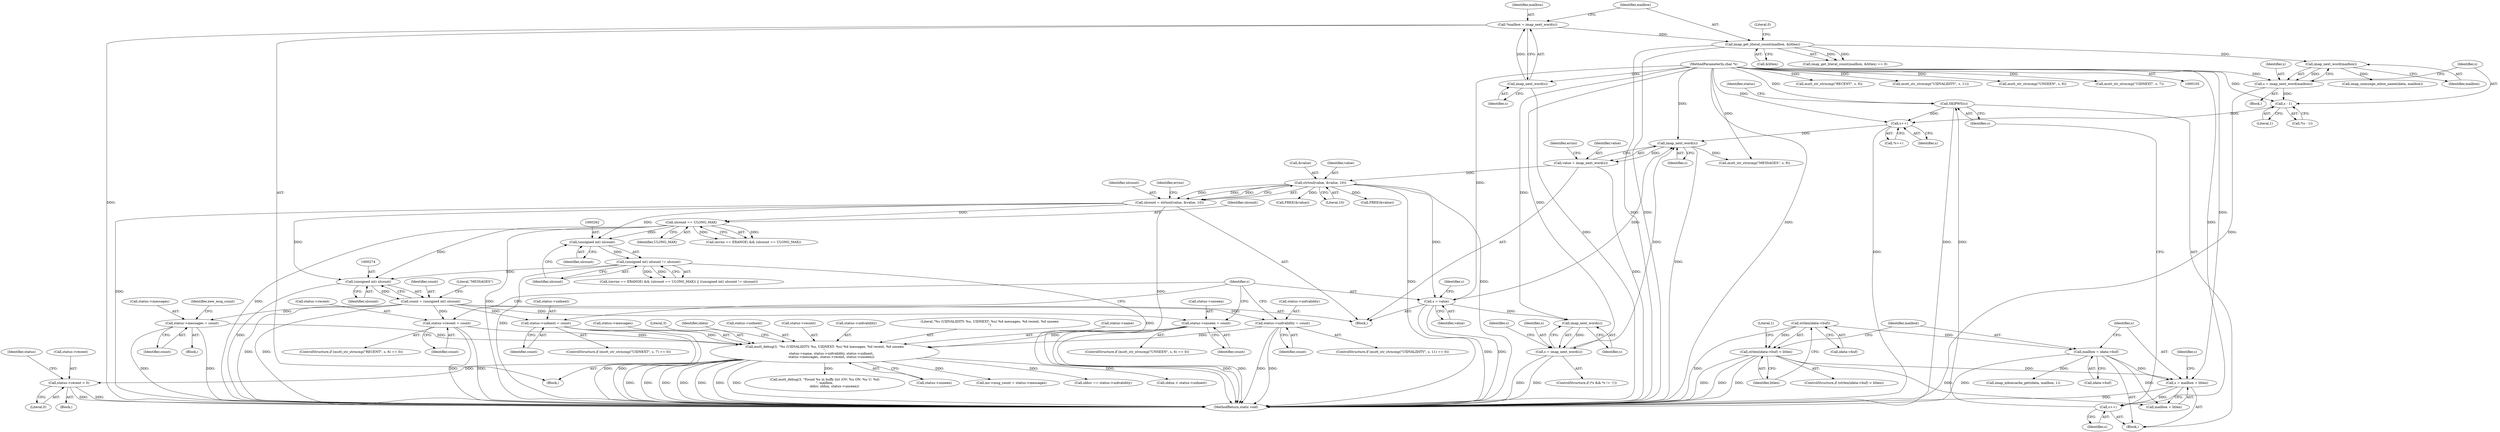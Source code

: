 digraph "0_neomutt_3c49c44be9b459d9c616bcaef6eb5d51298c1741@pointer" {
"1000530" [label="(Call,status->recent > 0)"];
"1000359" [label="(Call,mutt_debug(3, \"%s (UIDVALIDITY: %u, UIDNEXT: %u) %d messages, %d recent, %d unseen\n\",\n             status->name, status->uidvalidity, status->uidnext,\n             status->messages, status->recent, status->unseen))"];
"1000326" [label="(Call,status->uidvalidity = count)"];
"1000271" [label="(Call,count = (unsigned int) ulcount)"];
"1000273" [label="(Call,(unsigned int) ulcount)"];
"1000260" [label="(Call,(unsigned int) ulcount != ulcount)"];
"1000261" [label="(Call,(unsigned int) ulcount)"];
"1000257" [label="(Call,ulcount == ULONG_MAX)"];
"1000244" [label="(Call,ulcount = strtoul(value, &value, 10))"];
"1000246" [label="(Call,strtoul(value, &value, 10))"];
"1000236" [label="(Call,value = imap_next_word(s))"];
"1000238" [label="(Call,imap_next_word(s))"];
"1000355" [label="(Call,s = imap_next_word(s))"];
"1000357" [label="(Call,imap_next_word(s))"];
"1000344" [label="(Call,s = value)"];
"1000107" [label="(MethodParameterIn,char *s)"];
"1000219" [label="(Call,s++)"];
"1000193" [label="(Call,s - 1)"];
"1000187" [label="(Call,s = imap_next_word(mailbox))"];
"1000189" [label="(Call,imap_next_word(mailbox))"];
"1000137" [label="(Call,imap_get_literal_count(mailbox, &litlen))"];
"1000131" [label="(Call,*mailbox = imap_next_word(s))"];
"1000133" [label="(Call,imap_next_word(s))"];
"1000183" [label="(Call,SKIPWS(s))"];
"1000181" [label="(Call,s++)"];
"1000172" [label="(Call,s = mailbox + litlen)"];
"1000167" [label="(Call,mailbox = idata->buf)"];
"1000157" [label="(Call,strlen(idata->buf))"];
"1000156" [label="(Call,strlen(idata->buf) < litlen)"];
"1000313" [label="(Call,status->uidnext = count)"];
"1000284" [label="(Call,status->messages = count)"];
"1000300" [label="(Call,status->recent = count)"];
"1000339" [label="(Call,status->unseen = count)"];
"1000490" [label="(Call,mutt_debug(3, \"Found %s in buffy list (OV: %u ON: %u U: %d)\n\", mailbox,\n                   olduv, oldun, status->unseen))"];
"1000141" [label="(Literal,0)"];
"1000365" [label="(Call,status->uidvalidity)"];
"1000193" [label="(Call,s - 1)"];
"1000202" [label="(Call,imap_mboxcache_get(idata, mailbox, 1))"];
"1000295" [label="(Call,mutt_str_strncmp(\"RECENT\", s, 6))"];
"1000156" [label="(Call,strlen(idata->buf) < litlen)"];
"1000184" [label="(Identifier,s)"];
"1000330" [label="(Identifier,count)"];
"1000327" [label="(Call,status->uidvalidity)"];
"1000355" [label="(Call,s = imap_next_word(s))"];
"1000300" [label="(Call,status->recent = count)"];
"1000194" [label="(Identifier,s)"];
"1000157" [label="(Call,strlen(idata->buf))"];
"1000218" [label="(Call,*s++)"];
"1000356" [label="(Identifier,s)"];
"1000139" [label="(Call,&litlen)"];
"1000272" [label="(Identifier,count)"];
"1000255" [label="(Identifier,errno)"];
"1000186" [label="(Block,)"];
"1000531" [label="(Call,status->recent)"];
"1000377" [label="(Call,status->unseen)"];
"1000260" [label="(Call,(unsigned int) ulcount != ulcount)"];
"1000188" [label="(Identifier,s)"];
"1000187" [label="(Call,s = imap_next_word(mailbox))"];
"1000183" [label="(Call,SKIPWS(s))"];
"1000301" [label="(Call,status->recent)"];
"1000138" [label="(Identifier,mailbox)"];
"1000326" [label="(Call,status->uidvalidity = count)"];
"1000346" [label="(Identifier,value)"];
"1000538" [label="(Identifier,status)"];
"1000584" [label="(MethodReturn,static void)"];
"1000314" [label="(Call,status->uidnext)"];
"1000321" [label="(Call,mutt_str_strncmp(\"UIDVALIDITY\", s, 11))"];
"1000172" [label="(Call,s = mailbox + litlen)"];
"1000244" [label="(Call,ulcount = strtoul(value, &value, 10))"];
"1000181" [label="(Call,s++)"];
"1000168" [label="(Identifier,mailbox)"];
"1000248" [label="(Call,&value)"];
"1000174" [label="(Call,mailbox + litlen)"];
"1000361" [label="(Literal,\"%s (UIDVALIDITY: %u, UIDNEXT: %u) %d messages, %d recent, %d unseen\n\")"];
"1000137" [label="(Call,imap_get_literal_count(mailbox, &litlen))"];
"1000288" [label="(Identifier,count)"];
"1000261" [label="(Call,(unsigned int) ulcount)"];
"1000258" [label="(Identifier,ulcount)"];
"1000362" [label="(Call,status->name)"];
"1000273" [label="(Call,(unsigned int) ulcount)"];
"1000306" [label="(ControlStructure,if (mutt_str_strncmp(\"UIDNEXT\", s, 7) == 0))"];
"1000241" [label="(Identifier,errno)"];
"1000552" [label="(Call,inc->msg_count = status->messages)"];
"1000304" [label="(Identifier,count)"];
"1000529" [label="(Block,)"];
"1000275" [label="(Identifier,ulcount)"];
"1000284" [label="(Call,status->messages = count)"];
"1000161" [label="(Identifier,litlen)"];
"1000371" [label="(Call,status->messages)"];
"1000360" [label="(Literal,3)"];
"1000359" [label="(Call,mutt_debug(3, \"%s (UIDVALIDITY: %u, UIDNEXT: %u) %d messages, %d recent, %d unseen\n\",\n             status->name, status->uidvalidity, status->uidnext,\n             status->messages, status->recent, status->unseen))"];
"1000173" [label="(Identifier,s)"];
"1000259" [label="(Identifier,ULONG_MAX)"];
"1000357" [label="(Call,imap_next_word(s))"];
"1000134" [label="(Identifier,s)"];
"1000169" [label="(Call,idata->buf)"];
"1000505" [label="(Call,olduv == status->uidvalidity)"];
"1000236" [label="(Call,value = imap_next_word(s))"];
"1000235" [label="(Block,)"];
"1000290" [label="(Identifier,new_msg_count)"];
"1000334" [label="(Call,mutt_str_strncmp(\"UNSEEN\", s, 6))"];
"1000347" [label="(ControlStructure,if (*s && *s != ')'))"];
"1000252" [label="(Call,((errno == ERANGE) && (ulcount == ULONG_MAX)) || ((unsigned int) ulcount != ulcount))"];
"1000283" [label="(Block,)"];
"1000339" [label="(Call,status->unseen = count)"];
"1000572" [label="(Call,FREE(&value))"];
"1000219" [label="(Call,s++)"];
"1000164" [label="(Literal,1)"];
"1000383" [label="(Identifier,idata)"];
"1000340" [label="(Call,status->unseen)"];
"1000332" [label="(ControlStructure,if (mutt_str_strncmp(\"UNSEEN\", s, 6) == 0))"];
"1000192" [label="(Call,*(s - 1))"];
"1000195" [label="(Literal,1)"];
"1000512" [label="(Call,oldun < status->uidnext)"];
"1000182" [label="(Identifier,s)"];
"1000257" [label="(Call,ulcount == ULONG_MAX)"];
"1000343" [label="(Identifier,count)"];
"1000245" [label="(Identifier,ulcount)"];
"1000131" [label="(Call,*mailbox = imap_next_word(s))"];
"1000132" [label="(Identifier,mailbox)"];
"1000278" [label="(Call,mutt_str_strncmp(\"MESSAGES\", s, 8))"];
"1000179" [label="(Identifier,s)"];
"1000279" [label="(Literal,\"MESSAGES\")"];
"1000368" [label="(Call,status->uidnext)"];
"1000271" [label="(Call,count = (unsigned int) ulcount)"];
"1000237" [label="(Identifier,value)"];
"1000246" [label="(Call,strtoul(value, &value, 10))"];
"1000530" [label="(Call,status->recent > 0)"];
"1000142" [label="(Block,)"];
"1000285" [label="(Call,status->messages)"];
"1000238" [label="(Call,imap_next_word(s))"];
"1000250" [label="(Literal,10)"];
"1000308" [label="(Call,mutt_str_strncmp(\"UIDNEXT\", s, 7))"];
"1000201" [label="(Identifier,status)"];
"1000253" [label="(Call,(errno == ERANGE) && (ulcount == ULONG_MAX))"];
"1000167" [label="(Call,mailbox = idata->buf)"];
"1000317" [label="(Identifier,count)"];
"1000197" [label="(Call,imap_unmunge_mbox_name(idata, mailbox))"];
"1000189" [label="(Call,imap_next_word(mailbox))"];
"1000374" [label="(Call,status->recent)"];
"1000576" [label="(Call,FREE(&value))"];
"1000358" [label="(Identifier,s)"];
"1000264" [label="(Identifier,ulcount)"];
"1000107" [label="(MethodParameterIn,char *s)"];
"1000313" [label="(Call,status->uidnext = count)"];
"1000190" [label="(Identifier,mailbox)"];
"1000136" [label="(Call,imap_get_literal_count(mailbox, &litlen) == 0)"];
"1000534" [label="(Literal,0)"];
"1000350" [label="(Identifier,s)"];
"1000293" [label="(ControlStructure,if (mutt_str_strncmp(\"RECENT\", s, 6) == 0))"];
"1000247" [label="(Identifier,value)"];
"1000345" [label="(Identifier,s)"];
"1000155" [label="(ControlStructure,if (strlen(idata->buf) < litlen))"];
"1000319" [label="(ControlStructure,if (mutt_str_strncmp(\"UIDVALIDITY\", s, 11) == 0))"];
"1000263" [label="(Identifier,ulcount)"];
"1000133" [label="(Call,imap_next_word(s))"];
"1000220" [label="(Identifier,s)"];
"1000158" [label="(Call,idata->buf)"];
"1000344" [label="(Call,s = value)"];
"1000230" [label="(Identifier,s)"];
"1000108" [label="(Block,)"];
"1000239" [label="(Identifier,s)"];
"1000530" -> "1000529"  [label="AST: "];
"1000530" -> "1000534"  [label="CFG: "];
"1000531" -> "1000530"  [label="AST: "];
"1000534" -> "1000530"  [label="AST: "];
"1000538" -> "1000530"  [label="CFG: "];
"1000530" -> "1000584"  [label="DDG: "];
"1000530" -> "1000584"  [label="DDG: "];
"1000359" -> "1000530"  [label="DDG: "];
"1000359" -> "1000108"  [label="AST: "];
"1000359" -> "1000377"  [label="CFG: "];
"1000360" -> "1000359"  [label="AST: "];
"1000361" -> "1000359"  [label="AST: "];
"1000362" -> "1000359"  [label="AST: "];
"1000365" -> "1000359"  [label="AST: "];
"1000368" -> "1000359"  [label="AST: "];
"1000371" -> "1000359"  [label="AST: "];
"1000374" -> "1000359"  [label="AST: "];
"1000377" -> "1000359"  [label="AST: "];
"1000383" -> "1000359"  [label="CFG: "];
"1000359" -> "1000584"  [label="DDG: "];
"1000359" -> "1000584"  [label="DDG: "];
"1000359" -> "1000584"  [label="DDG: "];
"1000359" -> "1000584"  [label="DDG: "];
"1000359" -> "1000584"  [label="DDG: "];
"1000359" -> "1000584"  [label="DDG: "];
"1000359" -> "1000584"  [label="DDG: "];
"1000326" -> "1000359"  [label="DDG: "];
"1000313" -> "1000359"  [label="DDG: "];
"1000284" -> "1000359"  [label="DDG: "];
"1000300" -> "1000359"  [label="DDG: "];
"1000339" -> "1000359"  [label="DDG: "];
"1000359" -> "1000490"  [label="DDG: "];
"1000359" -> "1000505"  [label="DDG: "];
"1000359" -> "1000512"  [label="DDG: "];
"1000359" -> "1000552"  [label="DDG: "];
"1000326" -> "1000319"  [label="AST: "];
"1000326" -> "1000330"  [label="CFG: "];
"1000327" -> "1000326"  [label="AST: "];
"1000330" -> "1000326"  [label="AST: "];
"1000345" -> "1000326"  [label="CFG: "];
"1000326" -> "1000584"  [label="DDG: "];
"1000326" -> "1000584"  [label="DDG: "];
"1000271" -> "1000326"  [label="DDG: "];
"1000271" -> "1000235"  [label="AST: "];
"1000271" -> "1000273"  [label="CFG: "];
"1000272" -> "1000271"  [label="AST: "];
"1000273" -> "1000271"  [label="AST: "];
"1000279" -> "1000271"  [label="CFG: "];
"1000271" -> "1000584"  [label="DDG: "];
"1000271" -> "1000584"  [label="DDG: "];
"1000273" -> "1000271"  [label="DDG: "];
"1000271" -> "1000284"  [label="DDG: "];
"1000271" -> "1000300"  [label="DDG: "];
"1000271" -> "1000313"  [label="DDG: "];
"1000271" -> "1000339"  [label="DDG: "];
"1000273" -> "1000275"  [label="CFG: "];
"1000274" -> "1000273"  [label="AST: "];
"1000275" -> "1000273"  [label="AST: "];
"1000273" -> "1000584"  [label="DDG: "];
"1000260" -> "1000273"  [label="DDG: "];
"1000257" -> "1000273"  [label="DDG: "];
"1000244" -> "1000273"  [label="DDG: "];
"1000260" -> "1000252"  [label="AST: "];
"1000260" -> "1000264"  [label="CFG: "];
"1000261" -> "1000260"  [label="AST: "];
"1000264" -> "1000260"  [label="AST: "];
"1000252" -> "1000260"  [label="CFG: "];
"1000260" -> "1000584"  [label="DDG: "];
"1000260" -> "1000584"  [label="DDG: "];
"1000260" -> "1000252"  [label="DDG: "];
"1000260" -> "1000252"  [label="DDG: "];
"1000261" -> "1000260"  [label="DDG: "];
"1000261" -> "1000263"  [label="CFG: "];
"1000262" -> "1000261"  [label="AST: "];
"1000263" -> "1000261"  [label="AST: "];
"1000264" -> "1000261"  [label="CFG: "];
"1000257" -> "1000261"  [label="DDG: "];
"1000244" -> "1000261"  [label="DDG: "];
"1000257" -> "1000253"  [label="AST: "];
"1000257" -> "1000259"  [label="CFG: "];
"1000258" -> "1000257"  [label="AST: "];
"1000259" -> "1000257"  [label="AST: "];
"1000253" -> "1000257"  [label="CFG: "];
"1000257" -> "1000584"  [label="DDG: "];
"1000257" -> "1000584"  [label="DDG: "];
"1000257" -> "1000253"  [label="DDG: "];
"1000257" -> "1000253"  [label="DDG: "];
"1000244" -> "1000257"  [label="DDG: "];
"1000244" -> "1000235"  [label="AST: "];
"1000244" -> "1000246"  [label="CFG: "];
"1000245" -> "1000244"  [label="AST: "];
"1000246" -> "1000244"  [label="AST: "];
"1000255" -> "1000244"  [label="CFG: "];
"1000244" -> "1000584"  [label="DDG: "];
"1000244" -> "1000584"  [label="DDG: "];
"1000246" -> "1000244"  [label="DDG: "];
"1000246" -> "1000244"  [label="DDG: "];
"1000246" -> "1000244"  [label="DDG: "];
"1000246" -> "1000250"  [label="CFG: "];
"1000247" -> "1000246"  [label="AST: "];
"1000248" -> "1000246"  [label="AST: "];
"1000250" -> "1000246"  [label="AST: "];
"1000246" -> "1000584"  [label="DDG: "];
"1000246" -> "1000584"  [label="DDG: "];
"1000236" -> "1000246"  [label="DDG: "];
"1000246" -> "1000344"  [label="DDG: "];
"1000246" -> "1000572"  [label="DDG: "];
"1000246" -> "1000576"  [label="DDG: "];
"1000236" -> "1000235"  [label="AST: "];
"1000236" -> "1000238"  [label="CFG: "];
"1000237" -> "1000236"  [label="AST: "];
"1000238" -> "1000236"  [label="AST: "];
"1000241" -> "1000236"  [label="CFG: "];
"1000236" -> "1000584"  [label="DDG: "];
"1000238" -> "1000236"  [label="DDG: "];
"1000238" -> "1000239"  [label="CFG: "];
"1000239" -> "1000238"  [label="AST: "];
"1000238" -> "1000584"  [label="DDG: "];
"1000355" -> "1000238"  [label="DDG: "];
"1000219" -> "1000238"  [label="DDG: "];
"1000344" -> "1000238"  [label="DDG: "];
"1000107" -> "1000238"  [label="DDG: "];
"1000238" -> "1000278"  [label="DDG: "];
"1000355" -> "1000347"  [label="AST: "];
"1000355" -> "1000357"  [label="CFG: "];
"1000356" -> "1000355"  [label="AST: "];
"1000357" -> "1000355"  [label="AST: "];
"1000230" -> "1000355"  [label="CFG: "];
"1000355" -> "1000584"  [label="DDG: "];
"1000355" -> "1000584"  [label="DDG: "];
"1000357" -> "1000355"  [label="DDG: "];
"1000107" -> "1000355"  [label="DDG: "];
"1000357" -> "1000358"  [label="CFG: "];
"1000358" -> "1000357"  [label="AST: "];
"1000344" -> "1000357"  [label="DDG: "];
"1000107" -> "1000357"  [label="DDG: "];
"1000344" -> "1000235"  [label="AST: "];
"1000344" -> "1000346"  [label="CFG: "];
"1000345" -> "1000344"  [label="AST: "];
"1000346" -> "1000344"  [label="AST: "];
"1000350" -> "1000344"  [label="CFG: "];
"1000344" -> "1000584"  [label="DDG: "];
"1000344" -> "1000584"  [label="DDG: "];
"1000107" -> "1000344"  [label="DDG: "];
"1000107" -> "1000105"  [label="AST: "];
"1000107" -> "1000584"  [label="DDG: "];
"1000107" -> "1000133"  [label="DDG: "];
"1000107" -> "1000172"  [label="DDG: "];
"1000107" -> "1000181"  [label="DDG: "];
"1000107" -> "1000183"  [label="DDG: "];
"1000107" -> "1000187"  [label="DDG: "];
"1000107" -> "1000193"  [label="DDG: "];
"1000107" -> "1000219"  [label="DDG: "];
"1000107" -> "1000278"  [label="DDG: "];
"1000107" -> "1000295"  [label="DDG: "];
"1000107" -> "1000308"  [label="DDG: "];
"1000107" -> "1000321"  [label="DDG: "];
"1000107" -> "1000334"  [label="DDG: "];
"1000219" -> "1000218"  [label="AST: "];
"1000219" -> "1000220"  [label="CFG: "];
"1000220" -> "1000219"  [label="AST: "];
"1000218" -> "1000219"  [label="CFG: "];
"1000219" -> "1000584"  [label="DDG: "];
"1000193" -> "1000219"  [label="DDG: "];
"1000183" -> "1000219"  [label="DDG: "];
"1000193" -> "1000192"  [label="AST: "];
"1000193" -> "1000195"  [label="CFG: "];
"1000194" -> "1000193"  [label="AST: "];
"1000195" -> "1000193"  [label="AST: "];
"1000192" -> "1000193"  [label="CFG: "];
"1000187" -> "1000193"  [label="DDG: "];
"1000187" -> "1000186"  [label="AST: "];
"1000187" -> "1000189"  [label="CFG: "];
"1000188" -> "1000187"  [label="AST: "];
"1000189" -> "1000187"  [label="AST: "];
"1000194" -> "1000187"  [label="CFG: "];
"1000187" -> "1000584"  [label="DDG: "];
"1000189" -> "1000187"  [label="DDG: "];
"1000189" -> "1000190"  [label="CFG: "];
"1000190" -> "1000189"  [label="AST: "];
"1000137" -> "1000189"  [label="DDG: "];
"1000189" -> "1000197"  [label="DDG: "];
"1000137" -> "1000136"  [label="AST: "];
"1000137" -> "1000139"  [label="CFG: "];
"1000138" -> "1000137"  [label="AST: "];
"1000139" -> "1000137"  [label="AST: "];
"1000141" -> "1000137"  [label="CFG: "];
"1000137" -> "1000584"  [label="DDG: "];
"1000137" -> "1000584"  [label="DDG: "];
"1000137" -> "1000136"  [label="DDG: "];
"1000137" -> "1000136"  [label="DDG: "];
"1000131" -> "1000137"  [label="DDG: "];
"1000131" -> "1000108"  [label="AST: "];
"1000131" -> "1000133"  [label="CFG: "];
"1000132" -> "1000131"  [label="AST: "];
"1000133" -> "1000131"  [label="AST: "];
"1000138" -> "1000131"  [label="CFG: "];
"1000131" -> "1000584"  [label="DDG: "];
"1000133" -> "1000131"  [label="DDG: "];
"1000133" -> "1000134"  [label="CFG: "];
"1000134" -> "1000133"  [label="AST: "];
"1000133" -> "1000584"  [label="DDG: "];
"1000183" -> "1000142"  [label="AST: "];
"1000183" -> "1000184"  [label="CFG: "];
"1000184" -> "1000183"  [label="AST: "];
"1000201" -> "1000183"  [label="CFG: "];
"1000183" -> "1000584"  [label="DDG: "];
"1000181" -> "1000183"  [label="DDG: "];
"1000181" -> "1000142"  [label="AST: "];
"1000181" -> "1000182"  [label="CFG: "];
"1000182" -> "1000181"  [label="AST: "];
"1000184" -> "1000181"  [label="CFG: "];
"1000172" -> "1000181"  [label="DDG: "];
"1000172" -> "1000142"  [label="AST: "];
"1000172" -> "1000174"  [label="CFG: "];
"1000173" -> "1000172"  [label="AST: "];
"1000174" -> "1000172"  [label="AST: "];
"1000179" -> "1000172"  [label="CFG: "];
"1000172" -> "1000584"  [label="DDG: "];
"1000167" -> "1000172"  [label="DDG: "];
"1000156" -> "1000172"  [label="DDG: "];
"1000167" -> "1000142"  [label="AST: "];
"1000167" -> "1000169"  [label="CFG: "];
"1000168" -> "1000167"  [label="AST: "];
"1000169" -> "1000167"  [label="AST: "];
"1000173" -> "1000167"  [label="CFG: "];
"1000167" -> "1000584"  [label="DDG: "];
"1000157" -> "1000167"  [label="DDG: "];
"1000167" -> "1000174"  [label="DDG: "];
"1000167" -> "1000202"  [label="DDG: "];
"1000157" -> "1000156"  [label="AST: "];
"1000157" -> "1000158"  [label="CFG: "];
"1000158" -> "1000157"  [label="AST: "];
"1000161" -> "1000157"  [label="CFG: "];
"1000157" -> "1000584"  [label="DDG: "];
"1000157" -> "1000156"  [label="DDG: "];
"1000156" -> "1000155"  [label="AST: "];
"1000156" -> "1000161"  [label="CFG: "];
"1000161" -> "1000156"  [label="AST: "];
"1000164" -> "1000156"  [label="CFG: "];
"1000168" -> "1000156"  [label="CFG: "];
"1000156" -> "1000584"  [label="DDG: "];
"1000156" -> "1000584"  [label="DDG: "];
"1000156" -> "1000584"  [label="DDG: "];
"1000156" -> "1000174"  [label="DDG: "];
"1000313" -> "1000306"  [label="AST: "];
"1000313" -> "1000317"  [label="CFG: "];
"1000314" -> "1000313"  [label="AST: "];
"1000317" -> "1000313"  [label="AST: "];
"1000345" -> "1000313"  [label="CFG: "];
"1000313" -> "1000584"  [label="DDG: "];
"1000313" -> "1000584"  [label="DDG: "];
"1000284" -> "1000283"  [label="AST: "];
"1000284" -> "1000288"  [label="CFG: "];
"1000285" -> "1000284"  [label="AST: "];
"1000288" -> "1000284"  [label="AST: "];
"1000290" -> "1000284"  [label="CFG: "];
"1000284" -> "1000584"  [label="DDG: "];
"1000284" -> "1000584"  [label="DDG: "];
"1000300" -> "1000293"  [label="AST: "];
"1000300" -> "1000304"  [label="CFG: "];
"1000301" -> "1000300"  [label="AST: "];
"1000304" -> "1000300"  [label="AST: "];
"1000345" -> "1000300"  [label="CFG: "];
"1000300" -> "1000584"  [label="DDG: "];
"1000300" -> "1000584"  [label="DDG: "];
"1000339" -> "1000332"  [label="AST: "];
"1000339" -> "1000343"  [label="CFG: "];
"1000340" -> "1000339"  [label="AST: "];
"1000343" -> "1000339"  [label="AST: "];
"1000345" -> "1000339"  [label="CFG: "];
"1000339" -> "1000584"  [label="DDG: "];
"1000339" -> "1000584"  [label="DDG: "];
}
